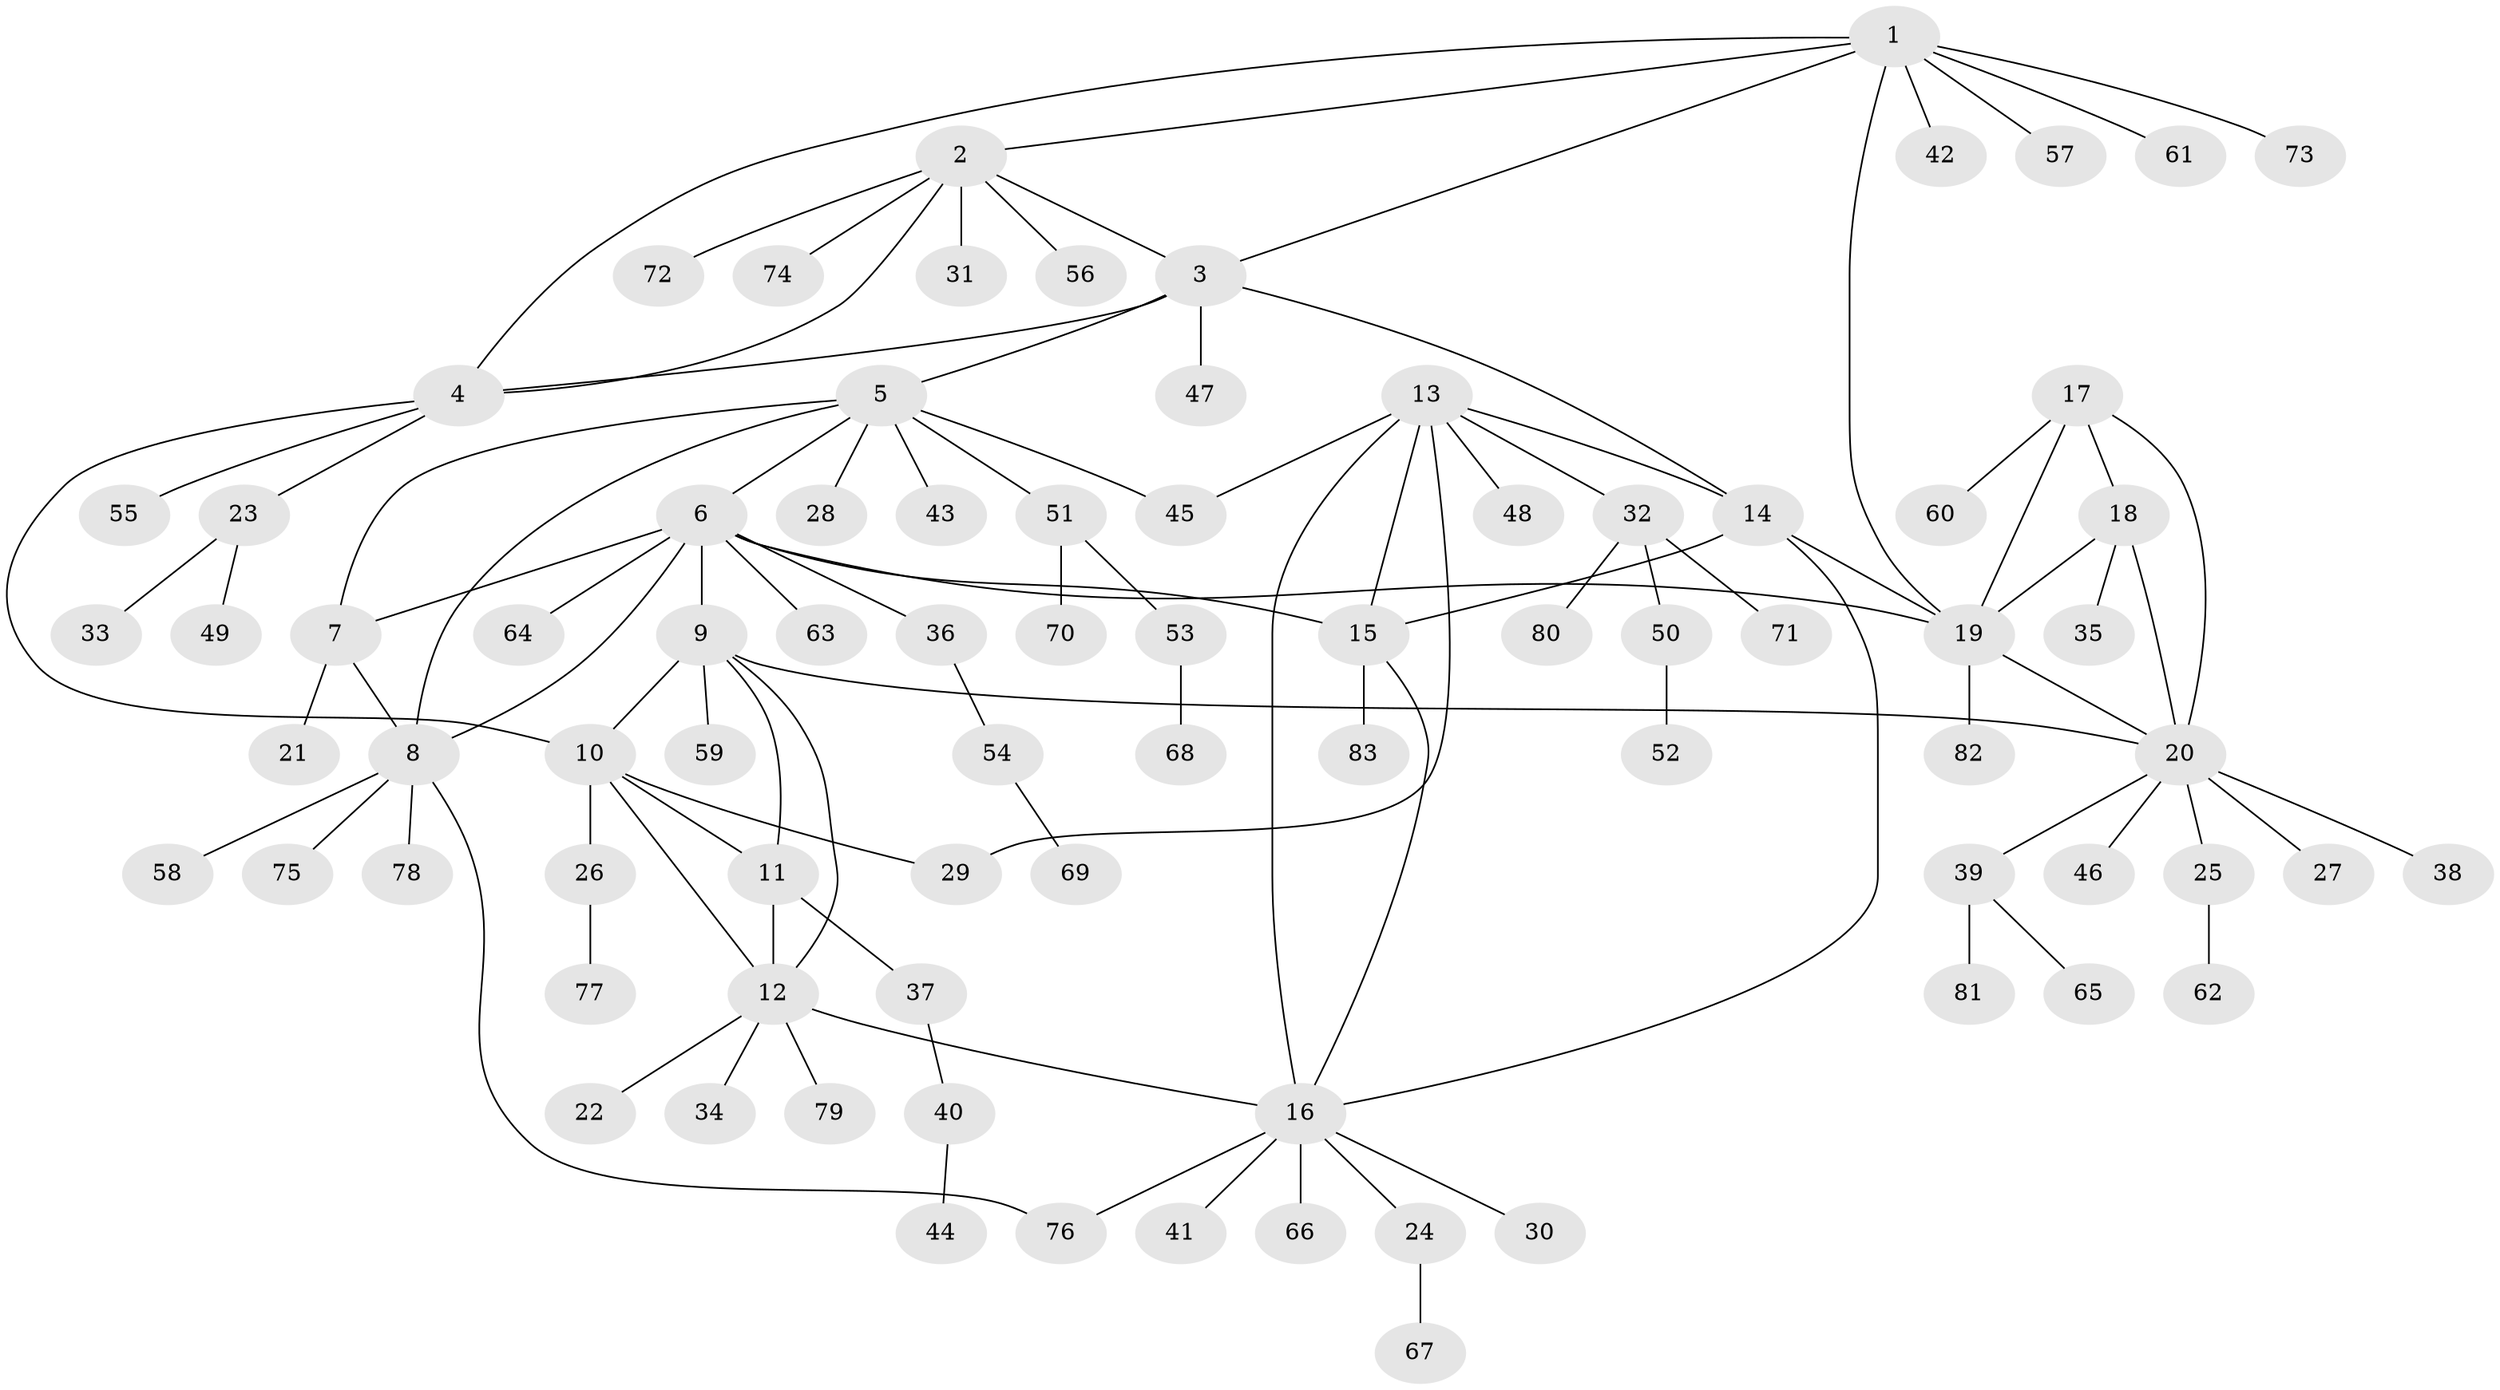 // coarse degree distribution, {6: 0.047619047619047616, 5: 0.047619047619047616, 8: 0.031746031746031744, 10: 0.015873015873015872, 13: 0.015873015873015872, 4: 0.015873015873015872, 3: 0.047619047619047616, 2: 0.14285714285714285, 12: 0.015873015873015872, 1: 0.6190476190476191}
// Generated by graph-tools (version 1.1) at 2025/24/03/03/25 07:24:11]
// undirected, 83 vertices, 106 edges
graph export_dot {
graph [start="1"]
  node [color=gray90,style=filled];
  1;
  2;
  3;
  4;
  5;
  6;
  7;
  8;
  9;
  10;
  11;
  12;
  13;
  14;
  15;
  16;
  17;
  18;
  19;
  20;
  21;
  22;
  23;
  24;
  25;
  26;
  27;
  28;
  29;
  30;
  31;
  32;
  33;
  34;
  35;
  36;
  37;
  38;
  39;
  40;
  41;
  42;
  43;
  44;
  45;
  46;
  47;
  48;
  49;
  50;
  51;
  52;
  53;
  54;
  55;
  56;
  57;
  58;
  59;
  60;
  61;
  62;
  63;
  64;
  65;
  66;
  67;
  68;
  69;
  70;
  71;
  72;
  73;
  74;
  75;
  76;
  77;
  78;
  79;
  80;
  81;
  82;
  83;
  1 -- 2;
  1 -- 3;
  1 -- 4;
  1 -- 19;
  1 -- 42;
  1 -- 57;
  1 -- 61;
  1 -- 73;
  2 -- 3;
  2 -- 4;
  2 -- 31;
  2 -- 56;
  2 -- 72;
  2 -- 74;
  3 -- 4;
  3 -- 5;
  3 -- 14;
  3 -- 47;
  4 -- 10;
  4 -- 23;
  4 -- 55;
  5 -- 6;
  5 -- 7;
  5 -- 8;
  5 -- 28;
  5 -- 43;
  5 -- 45;
  5 -- 51;
  6 -- 7;
  6 -- 8;
  6 -- 9;
  6 -- 15;
  6 -- 19;
  6 -- 36;
  6 -- 63;
  6 -- 64;
  7 -- 8;
  7 -- 21;
  8 -- 58;
  8 -- 75;
  8 -- 76;
  8 -- 78;
  9 -- 10;
  9 -- 11;
  9 -- 12;
  9 -- 20;
  9 -- 59;
  10 -- 11;
  10 -- 12;
  10 -- 26;
  10 -- 29;
  11 -- 12;
  11 -- 37;
  12 -- 16;
  12 -- 22;
  12 -- 34;
  12 -- 79;
  13 -- 14;
  13 -- 15;
  13 -- 16;
  13 -- 29;
  13 -- 32;
  13 -- 45;
  13 -- 48;
  14 -- 15;
  14 -- 16;
  14 -- 19;
  15 -- 16;
  15 -- 83;
  16 -- 24;
  16 -- 30;
  16 -- 41;
  16 -- 66;
  16 -- 76;
  17 -- 18;
  17 -- 19;
  17 -- 20;
  17 -- 60;
  18 -- 19;
  18 -- 20;
  18 -- 35;
  19 -- 20;
  19 -- 82;
  20 -- 25;
  20 -- 27;
  20 -- 38;
  20 -- 39;
  20 -- 46;
  23 -- 33;
  23 -- 49;
  24 -- 67;
  25 -- 62;
  26 -- 77;
  32 -- 50;
  32 -- 71;
  32 -- 80;
  36 -- 54;
  37 -- 40;
  39 -- 65;
  39 -- 81;
  40 -- 44;
  50 -- 52;
  51 -- 53;
  51 -- 70;
  53 -- 68;
  54 -- 69;
}
